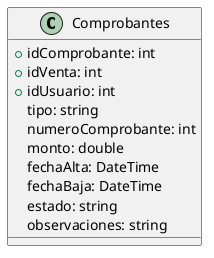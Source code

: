 @startuml Comprobantes
class Comprobantes{
    +idComprobante: int
    +idVenta: int
    +idUsuario: int
    tipo: string
    numeroComprobante: int
    monto: double
    fechaAlta: DateTime
    fechaBaja: DateTime
    estado: string
    observaciones: string
}
@enduml